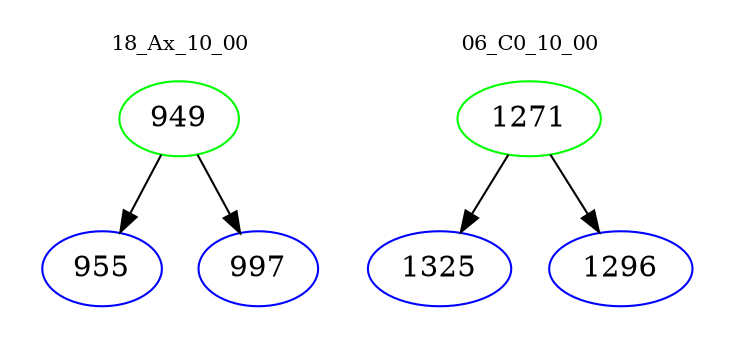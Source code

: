 digraph{
subgraph cluster_0 {
color = white
label = "18_Ax_10_00";
fontsize=10;
T0_949 [label="949", color="green"]
T0_949 -> T0_955 [color="black"]
T0_955 [label="955", color="blue"]
T0_949 -> T0_997 [color="black"]
T0_997 [label="997", color="blue"]
}
subgraph cluster_1 {
color = white
label = "06_C0_10_00";
fontsize=10;
T1_1271 [label="1271", color="green"]
T1_1271 -> T1_1325 [color="black"]
T1_1325 [label="1325", color="blue"]
T1_1271 -> T1_1296 [color="black"]
T1_1296 [label="1296", color="blue"]
}
}
